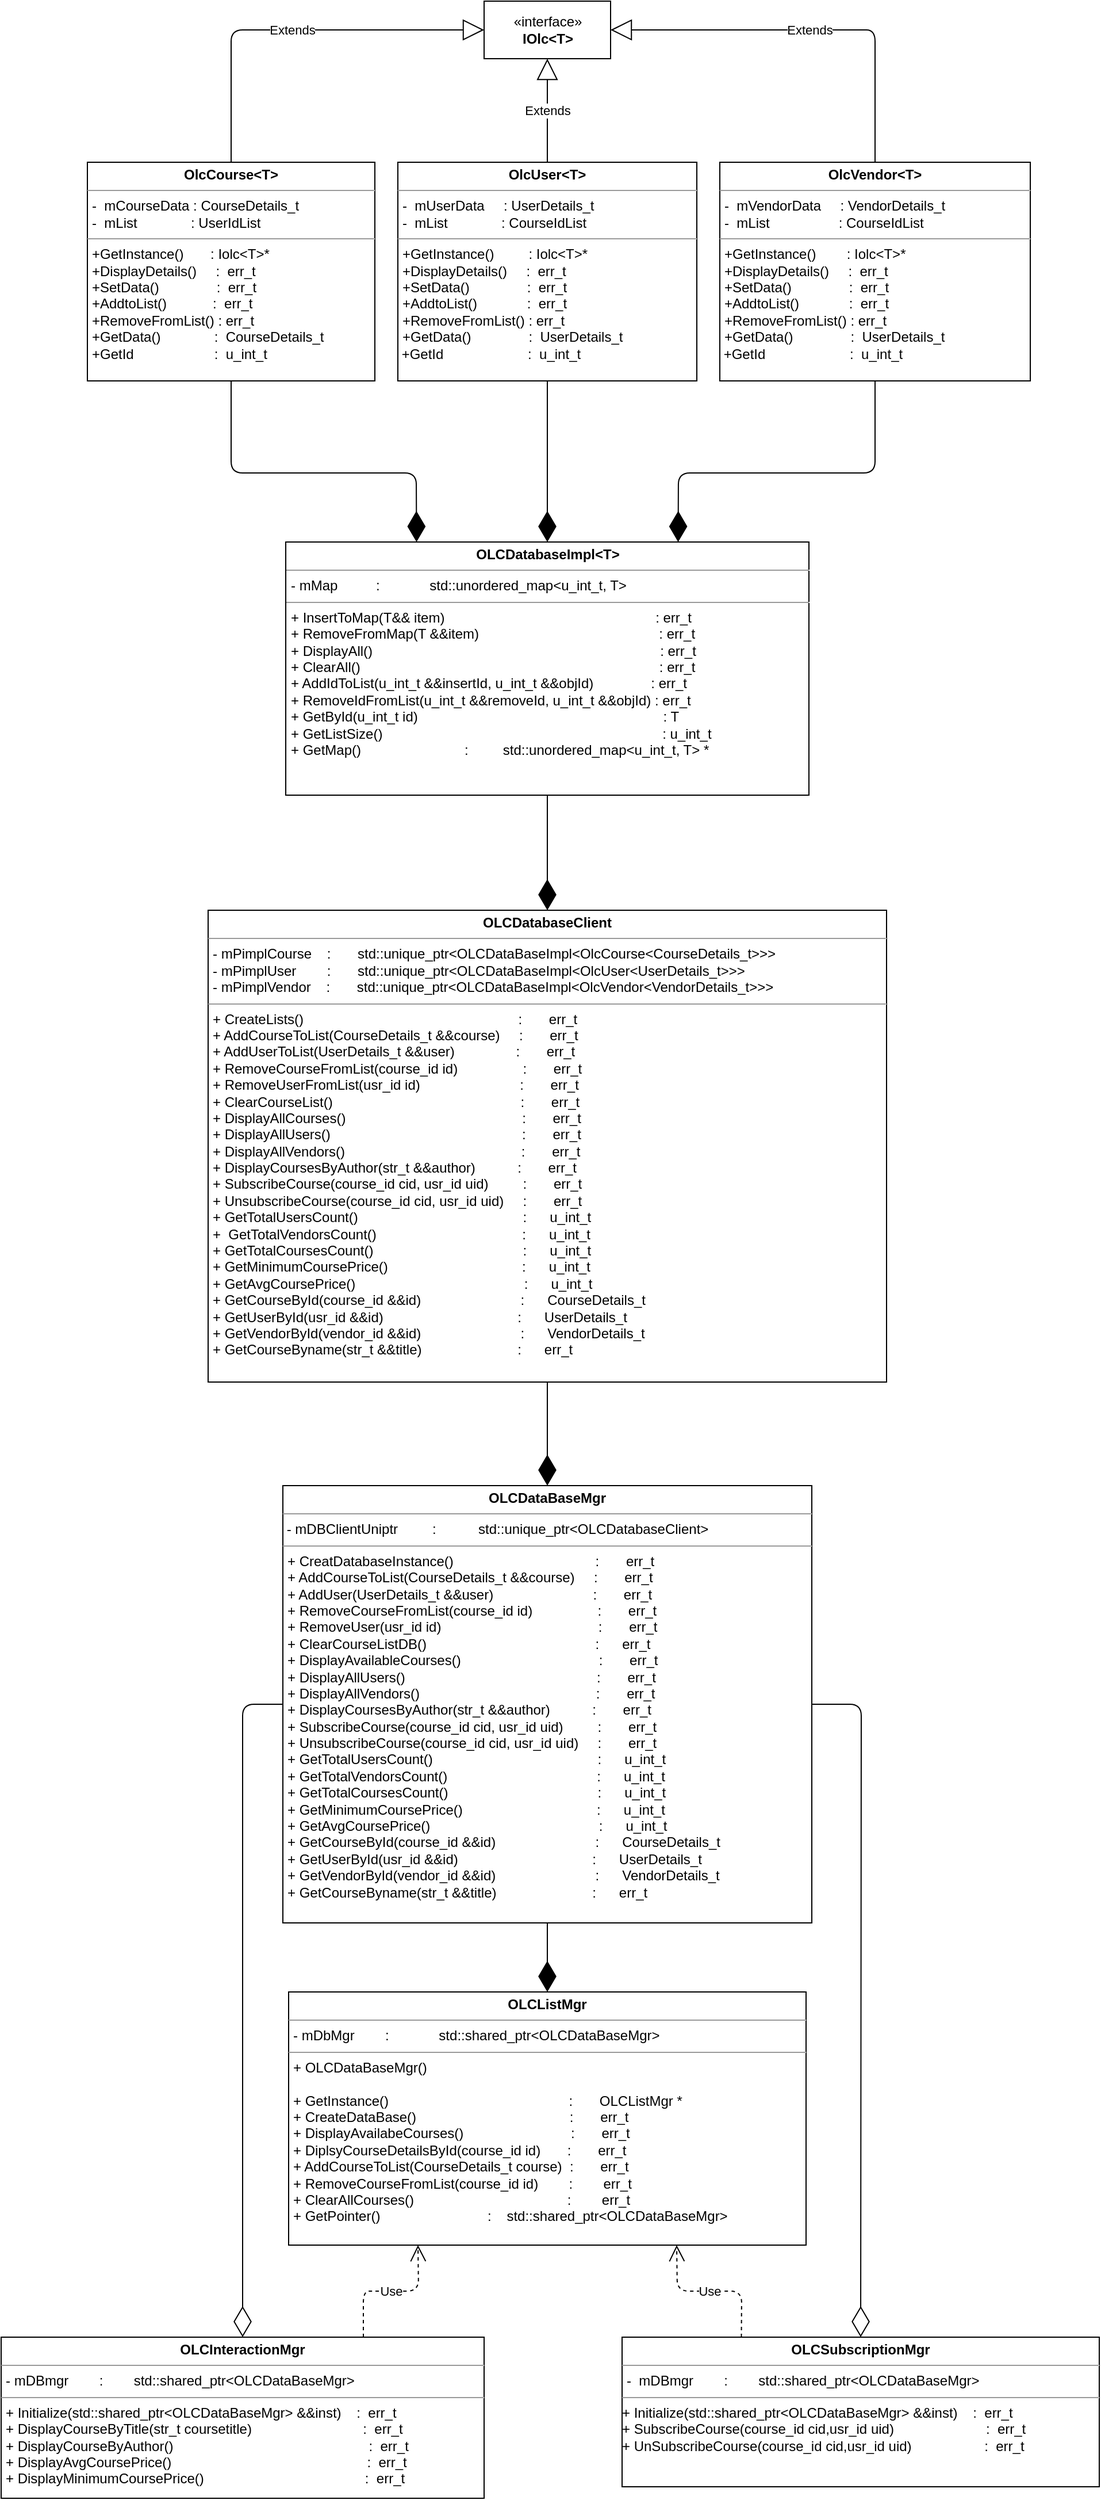 <mxfile version="12.6.4" type="device"><diagram id="D_zDGwUGEN94-LV1PGfl" name="Page-1"><mxGraphModel dx="3520" dy="1470" grid="1" gridSize="10" guides="1" tooltips="1" connect="1" arrows="1" fold="1" page="1" pageScale="1" pageWidth="850" pageHeight="1100" math="0" shadow="0"><root><mxCell id="0"/><mxCell id="1" parent="0"/><mxCell id="lGpi-ShFudWowwRNgQtU-3" value="«interface»&lt;br&gt;&lt;b&gt;IOlc&amp;lt;T&amp;gt;&lt;/b&gt;" style="html=1;" parent="1" vertex="1"><mxGeometry x="375" y="10" width="110" height="50" as="geometry"/></mxCell><mxCell id="lGpi-ShFudWowwRNgQtU-4" value="&lt;p style=&quot;margin: 0px ; margin-top: 4px ; text-align: center&quot;&gt;&lt;b&gt;OlcCourse&amp;lt;T&amp;gt;&lt;/b&gt;&lt;/p&gt;&lt;hr size=&quot;1&quot;&gt;&lt;p style=&quot;margin: 0px ; margin-left: 4px&quot;&gt;-&amp;nbsp; mCourseData : CourseDetails_t&lt;br&gt;-&amp;nbsp; mList&amp;nbsp;&amp;nbsp;&amp;nbsp;&amp;nbsp;&amp;nbsp;&amp;nbsp;&amp;nbsp;&amp;nbsp;&amp;nbsp;&amp;nbsp;&amp;nbsp;&amp;nbsp;&amp;nbsp; : UserIdList&lt;/p&gt;&lt;hr size=&quot;1&quot;&gt;&lt;p style=&quot;margin: 0px ; margin-left: 4px&quot;&gt;+GetInstance()&amp;nbsp;&amp;nbsp;&amp;nbsp;&amp;nbsp;&amp;nbsp;&amp;nbsp; : Iolc&amp;lt;T&amp;gt;*&lt;/p&gt;&lt;p style=&quot;margin: 0px ; margin-left: 4px&quot;&gt;+DisplayDetails() &amp;nbsp; &amp;nbsp; :&amp;nbsp; err_t&lt;/p&gt;&lt;p style=&quot;margin: 0px ; margin-left: 4px&quot;&gt;+SetData()&amp;nbsp;&amp;nbsp;&amp;nbsp;&amp;nbsp;&amp;nbsp;&amp;nbsp;&amp;nbsp;&amp;nbsp;&amp;nbsp; &amp;nbsp; &amp;nbsp;&amp;nbsp; :&amp;nbsp; err_t&lt;/p&gt;&lt;p style=&quot;margin: 0px ; margin-left: 4px&quot;&gt;+AddtoList()&amp;nbsp;&amp;nbsp;&amp;nbsp;&amp;nbsp;&amp;nbsp;&amp;nbsp;&amp;nbsp;&amp;nbsp;&amp;nbsp;&amp;nbsp;&amp;nbsp; :&amp;nbsp; err_t&lt;/p&gt;&lt;p style=&quot;margin: 0px ; margin-left: 4px&quot;&gt;+RemoveFromList() : err_t&lt;/p&gt;&lt;p style=&quot;margin: 0px ; margin-left: 4px&quot;&gt;+GetData()&amp;nbsp;&amp;nbsp;&amp;nbsp;&amp;nbsp;&amp;nbsp;&amp;nbsp;&amp;nbsp;&amp;nbsp;&amp;nbsp;&amp;nbsp;&amp;nbsp;&amp;nbsp;&amp;nbsp; :&amp;nbsp; CourseDetails_t&lt;/p&gt;&lt;p style=&quot;margin: 0px ; margin-left: 4px&quot;&gt;+GetId&amp;nbsp;&amp;nbsp;&amp;nbsp;&amp;nbsp;&amp;nbsp;&amp;nbsp;&amp;nbsp;&amp;nbsp;&amp;nbsp;&amp;nbsp;&amp;nbsp;&amp;nbsp;&amp;nbsp;&amp;nbsp;&amp;nbsp;&amp;nbsp;&amp;nbsp;&amp;nbsp;&amp;nbsp;&amp;nbsp; :&amp;nbsp; u_int_t&lt;br&gt;&lt;/p&gt;" style="verticalAlign=top;align=left;overflow=fill;fontSize=12;fontFamily=Helvetica;html=1;" parent="1" vertex="1"><mxGeometry x="30" y="150" width="250" height="190" as="geometry"/></mxCell><mxCell id="lGpi-ShFudWowwRNgQtU-5" value="&lt;p style=&quot;margin: 0px ; margin-top: 4px ; text-align: center&quot;&gt;&lt;b&gt;OlcUser&amp;lt;T&amp;gt;&lt;/b&gt;&lt;/p&gt;&lt;hr size=&quot;1&quot;&gt;&lt;p style=&quot;margin: 0px ; margin-left: 4px&quot;&gt;-&amp;nbsp; mUserData&amp;nbsp;&amp;nbsp;&amp;nbsp;&amp;nbsp; : UserDetails_t&lt;br&gt;-&amp;nbsp; mList&amp;nbsp;&amp;nbsp;&amp;nbsp;&amp;nbsp;&amp;nbsp;&amp;nbsp;&amp;nbsp;&amp;nbsp;&amp;nbsp;&amp;nbsp;&amp;nbsp;&amp;nbsp;&amp;nbsp; : CourseIdList&lt;/p&gt;&lt;hr size=&quot;1&quot;&gt;&lt;p style=&quot;margin: 0px ; margin-left: 4px&quot;&gt;+GetInstance()&amp;nbsp;&amp;nbsp;&amp;nbsp;&amp;nbsp;&amp;nbsp;&amp;nbsp;&amp;nbsp;&amp;nbsp; : Iolc&amp;lt;T&amp;gt;*&lt;/p&gt;&lt;p style=&quot;margin: 0px ; margin-left: 4px&quot;&gt;+DisplayDetails() &amp;nbsp; &amp;nbsp; :&amp;nbsp; err_t&lt;/p&gt;&lt;p style=&quot;margin: 0px ; margin-left: 4px&quot;&gt;+SetData()&amp;nbsp;&amp;nbsp;&amp;nbsp;&amp;nbsp;&amp;nbsp;&amp;nbsp;&amp;nbsp;&amp;nbsp;&amp;nbsp; &amp;nbsp; &amp;nbsp;&amp;nbsp; :&amp;nbsp; err_t&lt;/p&gt;&lt;p style=&quot;margin: 0px ; margin-left: 4px&quot;&gt;+AddtoList()&amp;nbsp;&amp;nbsp;&amp;nbsp;&amp;nbsp;&amp;nbsp;&amp;nbsp;&amp;nbsp;&amp;nbsp;&amp;nbsp;&amp;nbsp;&amp;nbsp;&amp;nbsp; :&amp;nbsp; err_t&lt;/p&gt;&lt;p style=&quot;margin: 0px ; margin-left: 4px&quot;&gt;+RemoveFromList() : err_t&lt;/p&gt;&lt;p style=&quot;margin: 0px ; margin-left: 4px&quot;&gt;+GetData()&amp;nbsp;&amp;nbsp;&amp;nbsp;&amp;nbsp;&amp;nbsp;&amp;nbsp;&amp;nbsp;&amp;nbsp;&amp;nbsp;&amp;nbsp;&amp;nbsp;&amp;nbsp;&amp;nbsp;&amp;nbsp; :&amp;nbsp; UserDetails_t&lt;/p&gt;&amp;nbsp;+GetId&amp;nbsp;&amp;nbsp;&amp;nbsp;&amp;nbsp;&amp;nbsp;&amp;nbsp;&amp;nbsp;&amp;nbsp;&amp;nbsp;&amp;nbsp;&amp;nbsp;&amp;nbsp;&amp;nbsp;&amp;nbsp;&amp;nbsp;&amp;nbsp;&amp;nbsp;&amp;nbsp; &amp;nbsp;&amp;nbsp; :&amp;nbsp; u_int_t" style="verticalAlign=top;align=left;overflow=fill;fontSize=12;fontFamily=Helvetica;html=1;" parent="1" vertex="1"><mxGeometry x="300" y="150" width="260" height="190" as="geometry"/></mxCell><mxCell id="lGpi-ShFudWowwRNgQtU-6" value="&lt;p style=&quot;margin: 0px ; margin-top: 4px ; text-align: center&quot;&gt;&lt;b&gt;OlcVendor&amp;lt;T&amp;gt;&lt;/b&gt;&lt;/p&gt;&lt;hr size=&quot;1&quot;&gt;&lt;p style=&quot;margin: 0px ; margin-left: 4px&quot;&gt;-&amp;nbsp; mVendorData&amp;nbsp;&amp;nbsp;&amp;nbsp;&amp;nbsp; : VendorDetails_t&lt;br&gt;-&amp;nbsp; mList&amp;nbsp;&amp;nbsp;&amp;nbsp;&amp;nbsp;&amp;nbsp;&amp;nbsp;&amp;nbsp;&amp;nbsp;&amp;nbsp;&amp;nbsp;&amp;nbsp;&amp;nbsp;&amp;nbsp;&amp;nbsp;&amp;nbsp;&amp;nbsp;&amp;nbsp; : CourseIdList&lt;/p&gt;&lt;hr size=&quot;1&quot;&gt;&lt;p style=&quot;margin: 0px ; margin-left: 4px&quot;&gt;+GetInstance()&amp;nbsp;&amp;nbsp;&amp;nbsp;&amp;nbsp;&amp;nbsp;&amp;nbsp;&amp;nbsp; : Iolc&amp;lt;T&amp;gt;*&lt;/p&gt;&lt;p style=&quot;margin: 0px ; margin-left: 4px&quot;&gt;+DisplayDetails() &amp;nbsp; &amp;nbsp; :&amp;nbsp; err_t&lt;/p&gt;&lt;p style=&quot;margin: 0px ; margin-left: 4px&quot;&gt;+SetData()&amp;nbsp;&amp;nbsp;&amp;nbsp;&amp;nbsp;&amp;nbsp;&amp;nbsp;&amp;nbsp;&amp;nbsp;&amp;nbsp; &amp;nbsp; &amp;nbsp;&amp;nbsp; :&amp;nbsp; err_t&lt;/p&gt;&lt;p style=&quot;margin: 0px ; margin-left: 4px&quot;&gt;+AddtoList()&amp;nbsp;&amp;nbsp;&amp;nbsp;&amp;nbsp;&amp;nbsp;&amp;nbsp;&amp;nbsp;&amp;nbsp;&amp;nbsp;&amp;nbsp;&amp;nbsp;&amp;nbsp; :&amp;nbsp; err_t&lt;/p&gt;&lt;p style=&quot;margin: 0px ; margin-left: 4px&quot;&gt;+RemoveFromList() : err_t&lt;/p&gt;&lt;p style=&quot;margin: 0px ; margin-left: 4px&quot;&gt;+GetData()&amp;nbsp;&amp;nbsp;&amp;nbsp;&amp;nbsp;&amp;nbsp;&amp;nbsp;&amp;nbsp;&amp;nbsp;&amp;nbsp;&amp;nbsp;&amp;nbsp;&amp;nbsp;&amp;nbsp;&amp;nbsp; :&amp;nbsp; UserDetails_t&lt;/p&gt;&amp;nbsp;+GetId&amp;nbsp;&amp;nbsp;&amp;nbsp;&amp;nbsp;&amp;nbsp;&amp;nbsp;&amp;nbsp;&amp;nbsp;&amp;nbsp;&amp;nbsp;&amp;nbsp;&amp;nbsp;&amp;nbsp;&amp;nbsp;&amp;nbsp;&amp;nbsp;&amp;nbsp;&amp;nbsp; &amp;nbsp;&amp;nbsp; :&amp;nbsp; u_int_t" style="verticalAlign=top;align=left;overflow=fill;fontSize=12;fontFamily=Helvetica;html=1;" parent="1" vertex="1"><mxGeometry x="580" y="150" width="270" height="190" as="geometry"/></mxCell><mxCell id="lGpi-ShFudWowwRNgQtU-8" value="Extends" style="endArrow=block;endSize=16;endFill=0;html=1;exitX=0.5;exitY=0;exitDx=0;exitDy=0;entryX=0.5;entryY=1;entryDx=0;entryDy=0;" parent="1" source="lGpi-ShFudWowwRNgQtU-5" target="lGpi-ShFudWowwRNgQtU-3" edge="1"><mxGeometry width="160" relative="1" as="geometry"><mxPoint x="444" y="110" as="sourcePoint"/><mxPoint x="444.41" y="60" as="targetPoint"/><Array as="points"/></mxGeometry></mxCell><mxCell id="lGpi-ShFudWowwRNgQtU-9" value="Extends" style="endArrow=block;endSize=16;endFill=0;html=1;exitX=0.5;exitY=0;exitDx=0;exitDy=0;entryX=0;entryY=0.5;entryDx=0;entryDy=0;" parent="1" source="lGpi-ShFudWowwRNgQtU-4" target="lGpi-ShFudWowwRNgQtU-3" edge="1"><mxGeometry width="160" relative="1" as="geometry"><mxPoint x="240.59" y="130" as="sourcePoint"/><mxPoint x="240.0" y="40" as="targetPoint"/><Array as="points"><mxPoint x="155" y="35"/><mxPoint x="190" y="35"/></Array></mxGeometry></mxCell><mxCell id="lGpi-ShFudWowwRNgQtU-10" value="Extends" style="endArrow=block;endSize=16;endFill=0;html=1;exitX=0.5;exitY=0;exitDx=0;exitDy=0;entryX=1;entryY=0.5;entryDx=0;entryDy=0;" parent="1" source="lGpi-ShFudWowwRNgQtU-6" target="lGpi-ShFudWowwRNgQtU-3" edge="1"><mxGeometry width="160" relative="1" as="geometry"><mxPoint x="700" y="130" as="sourcePoint"/><mxPoint x="699.41" y="40" as="targetPoint"/><Array as="points"><mxPoint x="715" y="35"/><mxPoint x="700" y="35"/></Array></mxGeometry></mxCell><mxCell id="lGpi-ShFudWowwRNgQtU-11" value="&lt;p style=&quot;margin: 0px ; margin-top: 4px ; text-align: center&quot;&gt;&lt;b&gt;OLCDatabaseClient&lt;/b&gt;&lt;/p&gt;&lt;hr size=&quot;1&quot;&gt;&lt;p style=&quot;margin: 0px ; margin-left: 4px&quot;&gt;- mPimplCourse&amp;nbsp;&amp;nbsp;&amp;nbsp; :&amp;nbsp;&amp;nbsp;&amp;nbsp;&amp;nbsp;&amp;nbsp;&amp;nbsp; std::unique_ptr&amp;lt;OLCDataBaseImpl&amp;lt;OlcCourse&amp;lt;CourseDetails_t&amp;gt;&amp;gt;&amp;gt; &lt;br&gt;&lt;/p&gt;&lt;p style=&quot;margin: 0px ; margin-left: 4px&quot;&gt;- mPimplUser&amp;nbsp;&amp;nbsp;&amp;nbsp;&amp;nbsp;&amp;nbsp;&amp;nbsp;&amp;nbsp; :&amp;nbsp;&amp;nbsp;&amp;nbsp;&amp;nbsp;&amp;nbsp;&amp;nbsp; std::unique_ptr&amp;lt;OLCDataBaseImpl&amp;lt;OlcUser&amp;lt;UserDetails_t&amp;gt;&amp;gt;&amp;gt;&lt;br&gt;&lt;/p&gt;&lt;p style=&quot;margin: 0px ; margin-left: 4px&quot;&gt;- mPimplVendor&amp;nbsp;&amp;nbsp;&amp;nbsp; :&amp;nbsp;&amp;nbsp;&amp;nbsp;&amp;nbsp;&amp;nbsp;&amp;nbsp; std::unique_ptr&amp;lt;OLCDataBaseImpl&amp;lt;OlcVendor&amp;lt;VendorDetails_t&amp;gt;&amp;gt;&amp;gt; &lt;br&gt;&lt;/p&gt;&lt;hr size=&quot;1&quot;&gt;&lt;p style=&quot;margin: 0px ; margin-left: 4px&quot;&gt;+ CreateLists()&amp;nbsp;&amp;nbsp;&amp;nbsp;&amp;nbsp;&amp;nbsp;&amp;nbsp;&amp;nbsp;&amp;nbsp;&amp;nbsp;&amp;nbsp;&amp;nbsp; &amp;nbsp; &amp;nbsp; &amp;nbsp; &amp;nbsp; &amp;nbsp; &amp;nbsp; &amp;nbsp; &amp;nbsp; &amp;nbsp; &amp;nbsp; &amp;nbsp; &amp;nbsp; &amp;nbsp; &amp;nbsp; &amp;nbsp; &amp;nbsp; &amp;nbsp; &amp;nbsp; &amp;nbsp; &amp;nbsp; &amp;nbsp; &amp;nbsp; :&amp;nbsp;&amp;nbsp;&amp;nbsp;&amp;nbsp;&amp;nbsp;&amp;nbsp; err_t&lt;/p&gt;&lt;p style=&quot;margin: 0px ; margin-left: 4px&quot;&gt;+ AddCourseToList(CourseDetails_t &amp;amp;&amp;amp;course)&amp;nbsp;&amp;nbsp;&amp;nbsp;&amp;nbsp; :&amp;nbsp;&amp;nbsp;&amp;nbsp;&amp;nbsp;&amp;nbsp;&amp;nbsp; err_t&lt;/p&gt;&lt;p style=&quot;margin: 0px ; margin-left: 4px&quot;&gt;+ AddUserToList(UserDetails_t &amp;amp;&amp;amp;user)&amp;nbsp;&amp;nbsp;&amp;nbsp;&amp;nbsp;&amp;nbsp;&amp;nbsp;&amp;nbsp;&amp;nbsp;&amp;nbsp;&amp;nbsp;&amp;nbsp;&amp;nbsp;&amp;nbsp;&amp;nbsp;&amp;nbsp; :&amp;nbsp;&amp;nbsp;&amp;nbsp;&amp;nbsp;&amp;nbsp;&amp;nbsp; err_t&lt;/p&gt;&lt;p style=&quot;margin: 0px ; margin-left: 4px&quot;&gt;+ RemoveCourseFromList(course_id id)&amp;nbsp;&amp;nbsp;&amp;nbsp;&amp;nbsp;&amp;nbsp;&amp;nbsp;&amp;nbsp;&amp;nbsp;&amp;nbsp;&amp;nbsp;&amp;nbsp;&amp;nbsp;&amp;nbsp;&amp;nbsp;&amp;nbsp;&amp;nbsp; :&amp;nbsp;&amp;nbsp;&amp;nbsp;&amp;nbsp;&amp;nbsp;&amp;nbsp; err_t&lt;/p&gt;&lt;p style=&quot;margin: 0px ; margin-left: 4px&quot;&gt;+ RemoveUserFromList(usr_id id)&amp;nbsp;&amp;nbsp;&amp;nbsp;&amp;nbsp;&amp;nbsp;&amp;nbsp;&amp;nbsp;&amp;nbsp;&amp;nbsp;&amp;nbsp;&amp;nbsp;&amp;nbsp;&amp;nbsp;&amp;nbsp;&amp;nbsp;&amp;nbsp;&amp;nbsp;&amp;nbsp;&amp;nbsp;&amp;nbsp;&amp;nbsp;&amp;nbsp;&amp;nbsp;&amp;nbsp;&amp;nbsp; :&amp;nbsp;&amp;nbsp;&amp;nbsp;&amp;nbsp;&amp;nbsp;&amp;nbsp; err_t&lt;/p&gt;&lt;p style=&quot;margin: 0px ; margin-left: 4px&quot;&gt;+ ClearCourseList()&amp;nbsp;&amp;nbsp;&amp;nbsp;&amp;nbsp;&amp;nbsp;&amp;nbsp;&amp;nbsp;&amp;nbsp;&amp;nbsp;&amp;nbsp;&amp;nbsp;&amp;nbsp;&amp;nbsp;&amp;nbsp;&amp;nbsp;&amp;nbsp;&amp;nbsp;&amp;nbsp;&amp;nbsp;&amp;nbsp;&amp;nbsp;&amp;nbsp;&amp;nbsp;&amp;nbsp;&amp;nbsp;&amp;nbsp;&amp;nbsp;&amp;nbsp;&amp;nbsp;&amp;nbsp;&amp;nbsp;&amp;nbsp;&amp;nbsp;&amp;nbsp;&amp;nbsp;&amp;nbsp;&amp;nbsp;&amp;nbsp;&amp;nbsp;&amp;nbsp;&amp;nbsp;&amp;nbsp;&amp;nbsp;&amp;nbsp;&amp;nbsp;&amp;nbsp;&amp;nbsp;&amp;nbsp; :&amp;nbsp;&amp;nbsp;&amp;nbsp;&amp;nbsp;&amp;nbsp;&amp;nbsp; err_t&lt;/p&gt;&lt;p style=&quot;margin: 0px ; margin-left: 4px&quot;&gt;+ DisplayAllCourses() &amp;nbsp; &amp;nbsp; &amp;nbsp; &amp;nbsp; &amp;nbsp; &amp;nbsp; &amp;nbsp; &amp;nbsp; &amp;nbsp; &amp;nbsp; &amp;nbsp; &amp;nbsp; &amp;nbsp; &amp;nbsp; &amp;nbsp; &amp;nbsp; &amp;nbsp; &amp;nbsp; &amp;nbsp; &amp;nbsp; &amp;nbsp; &amp;nbsp;&amp;nbsp; :&amp;nbsp;&amp;nbsp;&amp;nbsp;&amp;nbsp;&amp;nbsp;&amp;nbsp; err_t&lt;/p&gt;&lt;p style=&quot;margin: 0px ; margin-left: 4px&quot;&gt;+ DisplayAllUsers()&amp;nbsp;&amp;nbsp;&amp;nbsp;&amp;nbsp;&amp;nbsp;&amp;nbsp;&amp;nbsp;&amp;nbsp;&amp;nbsp;&amp;nbsp;&amp;nbsp;&amp;nbsp;&amp;nbsp;&amp;nbsp;&amp;nbsp;&amp;nbsp;&amp;nbsp;&amp;nbsp;&amp;nbsp;&amp;nbsp;&amp;nbsp;&amp;nbsp;&amp;nbsp;&amp;nbsp;&amp;nbsp;&amp;nbsp;&amp;nbsp;&amp;nbsp;&amp;nbsp;&amp;nbsp;&amp;nbsp;&amp;nbsp;&amp;nbsp;&amp;nbsp;&amp;nbsp;&amp;nbsp;&amp;nbsp;&amp;nbsp;&amp;nbsp;&amp;nbsp;&amp;nbsp;&amp;nbsp;&amp;nbsp;&amp;nbsp;&amp;nbsp;&amp;nbsp;&amp;nbsp;&amp;nbsp;&amp;nbsp; :&amp;nbsp;&amp;nbsp;&amp;nbsp;&amp;nbsp;&amp;nbsp;&amp;nbsp; err_t&lt;/p&gt;&lt;p style=&quot;margin: 0px ; margin-left: 4px&quot;&gt;+ DisplayAllVendors() &amp;nbsp; &amp;nbsp; &amp;nbsp; &amp;nbsp; &amp;nbsp; &amp;nbsp; &amp;nbsp; &amp;nbsp; &amp;nbsp; &amp;nbsp; &amp;nbsp; &amp;nbsp; &amp;nbsp; &amp;nbsp; &amp;nbsp; &amp;nbsp; &amp;nbsp; &amp;nbsp; &amp;nbsp; &amp;nbsp; &amp;nbsp; &amp;nbsp;&amp;nbsp; :&amp;nbsp;&amp;nbsp;&amp;nbsp;&amp;nbsp;&amp;nbsp;&amp;nbsp; err_t&lt;/p&gt;&lt;p style=&quot;margin: 0px ; margin-left: 4px&quot;&gt;+ DisplayCoursesByAuthor(str_t &amp;amp;&amp;amp;author) &amp;nbsp; &amp;nbsp; &amp;nbsp; &amp;nbsp; &amp;nbsp; :&amp;nbsp;&amp;nbsp;&amp;nbsp;&amp;nbsp;&amp;nbsp;&amp;nbsp; err_t&lt;/p&gt;&lt;p style=&quot;margin: 0px ; margin-left: 4px&quot;&gt;+ SubscribeCourse(course_id cid, usr_id uid)&amp;nbsp;&amp;nbsp;&amp;nbsp;&amp;nbsp;&amp;nbsp;&amp;nbsp;&amp;nbsp;&amp;nbsp; :&amp;nbsp;&amp;nbsp;&amp;nbsp;&amp;nbsp;&amp;nbsp;&amp;nbsp; err_t&lt;/p&gt;&lt;p style=&quot;margin: 0px ; margin-left: 4px&quot;&gt;+ UnsubscribeCourse(course_id cid, usr_id uid) &amp;nbsp; &amp;nbsp; :&amp;nbsp;&amp;nbsp;&amp;nbsp;&amp;nbsp; &amp;nbsp; err_t&lt;/p&gt;&lt;p style=&quot;margin: 0px ; margin-left: 4px&quot;&gt;+ GetTotalUsersCount() &amp;nbsp; &amp;nbsp; &amp;nbsp; &amp;nbsp; &amp;nbsp; &amp;nbsp; &amp;nbsp; &amp;nbsp; &amp;nbsp; &amp;nbsp; &amp;nbsp; &amp;nbsp; &amp;nbsp; &amp;nbsp; &amp;nbsp; &amp;nbsp; &amp;nbsp; &amp;nbsp; &amp;nbsp; &amp;nbsp; &amp;nbsp; :&amp;nbsp;&amp;nbsp;&amp;nbsp;&amp;nbsp;&amp;nbsp; u_int_t&lt;/p&gt;&lt;p style=&quot;margin: 0px ; margin-left: 4px&quot;&gt;+&amp;nbsp; GetTotalVendorsCount() &amp;nbsp; &amp;nbsp; &amp;nbsp; &amp;nbsp; &amp;nbsp; &amp;nbsp; &amp;nbsp; &amp;nbsp; &amp;nbsp; &amp;nbsp; &amp;nbsp; &amp;nbsp; &amp;nbsp; &amp;nbsp; &amp;nbsp; &amp;nbsp; &amp;nbsp; &amp;nbsp;&amp;nbsp; :&amp;nbsp;&amp;nbsp;&amp;nbsp;&amp;nbsp;&amp;nbsp; u_int_t&lt;/p&gt;&lt;p style=&quot;margin: 0px ; margin-left: 4px&quot;&gt;+ GetTotalCoursesCount()&amp;nbsp;&amp;nbsp;&amp;nbsp;&amp;nbsp;&amp;nbsp;&amp;nbsp;&amp;nbsp;&amp;nbsp;&amp;nbsp;&amp;nbsp;&amp;nbsp;&amp;nbsp;&amp;nbsp;&amp;nbsp;&amp;nbsp;&amp;nbsp;&amp;nbsp;&amp;nbsp;&amp;nbsp;&amp;nbsp;&amp;nbsp;&amp;nbsp;&amp;nbsp;&amp;nbsp;&amp;nbsp;&amp;nbsp;&amp;nbsp;&amp;nbsp;&amp;nbsp;&amp;nbsp;&amp;nbsp;&amp;nbsp;&amp;nbsp;&amp;nbsp;&amp;nbsp;&amp;nbsp;&amp;nbsp;&amp;nbsp; :&amp;nbsp;&amp;nbsp;&amp;nbsp;&amp;nbsp;&amp;nbsp; u_int_t&lt;/p&gt;&lt;p style=&quot;margin: 0px ; margin-left: 4px&quot;&gt;+ GetMinimumCoursePrice()&amp;nbsp;&amp;nbsp;&amp;nbsp;&amp;nbsp;&amp;nbsp;&amp;nbsp;&amp;nbsp;&amp;nbsp;&amp;nbsp;&amp;nbsp;&amp;nbsp;&amp;nbsp;&amp;nbsp;&amp;nbsp;&amp;nbsp;&amp;nbsp;&amp;nbsp;&amp;nbsp;&amp;nbsp;&amp;nbsp;&amp;nbsp;&amp;nbsp;&amp;nbsp;&amp;nbsp;&amp;nbsp;&amp;nbsp;&amp;nbsp;&amp;nbsp;&amp;nbsp;&amp;nbsp;&amp;nbsp;&amp;nbsp;&amp;nbsp;&amp;nbsp; :&amp;nbsp;&amp;nbsp;&amp;nbsp;&amp;nbsp;&amp;nbsp; u_int_t&lt;/p&gt;&lt;p style=&quot;margin: 0px ; margin-left: 4px&quot;&gt;+ GetAvgCoursePrice()&amp;nbsp;&amp;nbsp;&amp;nbsp;&amp;nbsp;&amp;nbsp;&amp;nbsp;&amp;nbsp;&amp;nbsp;&amp;nbsp;&amp;nbsp;&amp;nbsp;&amp;nbsp;&amp;nbsp;&amp;nbsp;&amp;nbsp;&amp;nbsp;&amp;nbsp;&amp;nbsp;&amp;nbsp;&amp;nbsp;&amp;nbsp;&amp;nbsp;&amp;nbsp;&amp;nbsp;&amp;nbsp;&amp;nbsp;&amp;nbsp;&amp;nbsp;&amp;nbsp;&amp;nbsp;&amp;nbsp;&amp;nbsp;&amp;nbsp;&amp;nbsp;&amp;nbsp;&amp;nbsp;&amp;nbsp;&amp;nbsp;&amp;nbsp;&amp;nbsp;&amp;nbsp;&amp;nbsp;&amp;nbsp; :&amp;nbsp;&amp;nbsp;&amp;nbsp;&amp;nbsp;&amp;nbsp; u_int_t&lt;/p&gt;&lt;p style=&quot;margin: 0px ; margin-left: 4px&quot;&gt;+ GetCourseById(course_id &amp;amp;&amp;amp;id)&amp;nbsp;&amp;nbsp;&amp;nbsp;&amp;nbsp;&amp;nbsp;&amp;nbsp;&amp;nbsp;&amp;nbsp;&amp;nbsp;&amp;nbsp;&amp;nbsp;&amp;nbsp;&amp;nbsp;&amp;nbsp;&amp;nbsp;&amp;nbsp;&amp;nbsp;&amp;nbsp;&amp;nbsp;&amp;nbsp;&amp;nbsp;&amp;nbsp;&amp;nbsp;&amp;nbsp;&amp;nbsp; :&amp;nbsp;&amp;nbsp;&amp;nbsp;&amp;nbsp;&amp;nbsp; CourseDetails_t&lt;/p&gt;&lt;p style=&quot;margin: 0px ; margin-left: 4px&quot;&gt;+ GetUserById(usr_id &amp;amp;&amp;amp;id)&amp;nbsp;&amp;nbsp;&amp;nbsp;&amp;nbsp;&amp;nbsp;&amp;nbsp;&amp;nbsp;&amp;nbsp;&amp;nbsp;&amp;nbsp;&amp;nbsp;&amp;nbsp;&amp;nbsp;&amp;nbsp;&amp;nbsp;&amp;nbsp;&amp;nbsp;&amp;nbsp;&amp;nbsp;&amp;nbsp;&amp;nbsp;&amp;nbsp;&amp;nbsp;&amp;nbsp;&amp;nbsp;&amp;nbsp;&amp;nbsp;&amp;nbsp;&amp;nbsp;&amp;nbsp;&amp;nbsp;&amp;nbsp;&amp;nbsp;&amp;nbsp; :&amp;nbsp;&amp;nbsp;&amp;nbsp;&amp;nbsp;&amp;nbsp; UserDetails_t&lt;/p&gt;&lt;p style=&quot;margin: 0px ; margin-left: 4px&quot;&gt;+ GetVendorById(vendor_id &amp;amp;&amp;amp;id)&amp;nbsp;&amp;nbsp; &amp;nbsp; &amp;nbsp; &amp;nbsp; &amp;nbsp; &amp;nbsp; &amp;nbsp; &amp;nbsp; &amp;nbsp; &amp;nbsp; &amp;nbsp; &amp;nbsp;&amp;nbsp; :&amp;nbsp;&amp;nbsp;&amp;nbsp;&amp;nbsp;&amp;nbsp; VendorDetails_t&lt;/p&gt;&lt;p style=&quot;margin: 0px ; margin-left: 4px&quot;&gt;+ GetCourseByname(str_t &amp;amp;&amp;amp;title)&amp;nbsp;&amp;nbsp;&amp;nbsp;&amp;nbsp;&amp;nbsp;&amp;nbsp;&amp;nbsp;&amp;nbsp;&amp;nbsp;&amp;nbsp;&amp;nbsp;&amp;nbsp;&amp;nbsp;&amp;nbsp;&amp;nbsp;&amp;nbsp;&amp;nbsp;&amp;nbsp;&amp;nbsp;&amp;nbsp;&amp;nbsp;&amp;nbsp;&amp;nbsp;&amp;nbsp; :&amp;nbsp;&amp;nbsp;&amp;nbsp; &amp;nbsp; err_t&lt;/p&gt;" style="verticalAlign=top;align=left;overflow=fill;fontSize=12;fontFamily=Helvetica;html=1;" parent="1" vertex="1"><mxGeometry x="135" y="800" width="590" height="410" as="geometry"/></mxCell><mxCell id="lGpi-ShFudWowwRNgQtU-14" value="" style="endArrow=diamondThin;endFill=1;endSize=24;html=1;exitX=0.5;exitY=1;exitDx=0;exitDy=0;entryX=0.25;entryY=0;entryDx=0;entryDy=0;" parent="1" source="lGpi-ShFudWowwRNgQtU-4" edge="1" target="lGpi-ShFudWowwRNgQtU-17"><mxGeometry width="160" relative="1" as="geometry"><mxPoint x="90" y="420" as="sourcePoint"/><mxPoint x="283" y="470" as="targetPoint"/><Array as="points"><mxPoint x="155" y="420"/><mxPoint x="316" y="420"/></Array></mxGeometry></mxCell><mxCell id="lGpi-ShFudWowwRNgQtU-15" value="" style="endArrow=diamondThin;endFill=1;endSize=24;html=1;exitX=0.5;exitY=1;exitDx=0;exitDy=0;entryX=0.75;entryY=0;entryDx=0;entryDy=0;" parent="1" source="lGpi-ShFudWowwRNgQtU-6" edge="1" target="lGpi-ShFudWowwRNgQtU-17"><mxGeometry width="160" relative="1" as="geometry"><mxPoint x="720" y="440" as="sourcePoint"/><mxPoint x="578" y="460" as="targetPoint"/><Array as="points"><mxPoint x="715" y="420"/><mxPoint x="544" y="420"/></Array></mxGeometry></mxCell><mxCell id="lGpi-ShFudWowwRNgQtU-16" value="" style="endArrow=diamondThin;endFill=1;endSize=24;html=1;exitX=0.5;exitY=1;exitDx=0;exitDy=0;entryX=0.5;entryY=0;entryDx=0;entryDy=0;" parent="1" source="lGpi-ShFudWowwRNgQtU-5" edge="1" target="lGpi-ShFudWowwRNgQtU-17"><mxGeometry width="160" relative="1" as="geometry"><mxPoint x="725" y="350.0" as="sourcePoint"/><mxPoint x="430" y="470" as="targetPoint"/><Array as="points"/></mxGeometry></mxCell><mxCell id="lGpi-ShFudWowwRNgQtU-17" value="&lt;p style=&quot;margin: 0px ; margin-top: 4px ; text-align: center&quot;&gt;&lt;b&gt;OLCDatabaseImpl&amp;lt;T&amp;gt;&lt;/b&gt;&lt;/p&gt;&lt;hr size=&quot;1&quot;&gt;&lt;p style=&quot;margin: 0px ; margin-left: 4px&quot;&gt;- mMap&amp;nbsp;&amp;nbsp;&amp;nbsp;&amp;nbsp;&amp;nbsp;&amp;nbsp;&amp;nbsp;&amp;nbsp;&amp;nbsp; :&amp;nbsp;&amp;nbsp;&amp;nbsp;&amp;nbsp;&amp;nbsp;&amp;nbsp;&amp;nbsp;&amp;nbsp;&amp;nbsp;&amp;nbsp;&amp;nbsp;&amp;nbsp; std::unordered_map&amp;lt;u_int_t, T&amp;gt;&lt;br&gt;&lt;/p&gt;&lt;hr size=&quot;1&quot;&gt;&lt;p style=&quot;margin: 0px ; margin-left: 4px&quot;&gt;+ InsertToMap(T&amp;amp;&amp;amp; item)&amp;nbsp;&amp;nbsp;&amp;nbsp;&amp;nbsp;&amp;nbsp;&amp;nbsp;&amp;nbsp;&amp;nbsp;&amp;nbsp;&amp;nbsp;&amp;nbsp;&amp;nbsp;&amp;nbsp;&amp;nbsp;&amp;nbsp; &amp;nbsp; &amp;nbsp; &amp;nbsp; &amp;nbsp; &amp;nbsp; &amp;nbsp; &amp;nbsp; &amp;nbsp; &amp;nbsp; &amp;nbsp; &amp;nbsp; &amp;nbsp; &amp;nbsp;&amp;nbsp; &amp;nbsp;&amp;nbsp;&amp;nbsp;&amp;nbsp;&amp;nbsp;&amp;nbsp;&amp;nbsp;&amp;nbsp;&amp;nbsp;&amp;nbsp;&amp;nbsp; : err_t&lt;/p&gt;&lt;p style=&quot;margin: 0px ; margin-left: 4px&quot;&gt;+ RemoveFromMap(T &amp;amp;&amp;amp;item)&amp;nbsp;&amp;nbsp;&amp;nbsp;&amp;nbsp;&amp;nbsp;&amp;nbsp;&amp;nbsp; &amp;nbsp; &amp;nbsp; &amp;nbsp; &amp;nbsp; &amp;nbsp; &amp;nbsp; &amp;nbsp; &amp;nbsp; &amp;nbsp; &amp;nbsp; &amp;nbsp; &amp;nbsp; &amp;nbsp; &amp;nbsp; &amp;nbsp; &amp;nbsp; &amp;nbsp; &amp;nbsp; &amp;nbsp;&amp;nbsp; : err_t&lt;/p&gt;&lt;p style=&quot;margin: 0px ; margin-left: 4px&quot;&gt;+ DisplayAll() &amp;nbsp; &amp;nbsp; &amp;nbsp; &amp;nbsp; &amp;nbsp; &amp;nbsp; &amp;nbsp; &amp;nbsp; &amp;nbsp; &amp;nbsp; &amp;nbsp; &amp;nbsp; &amp;nbsp; &amp;nbsp; &amp;nbsp; &amp;nbsp; &amp;nbsp; &amp;nbsp; &amp;nbsp; &amp;nbsp; &amp;nbsp; &amp;nbsp; &amp;nbsp; &amp;nbsp; &amp;nbsp; &amp;nbsp; &amp;nbsp;&amp;nbsp; &amp;nbsp; &amp;nbsp; &amp;nbsp; &amp;nbsp; &amp;nbsp; &amp;nbsp; &amp;nbsp; &amp;nbsp; &amp;nbsp;&amp;nbsp; : err_t&lt;/p&gt;&lt;p style=&quot;margin: 0px ; margin-left: 4px&quot;&gt;+ ClearAll()&amp;nbsp;&amp;nbsp;&amp;nbsp;&amp;nbsp;&amp;nbsp;&amp;nbsp;&amp;nbsp;&amp;nbsp;&amp;nbsp;&amp;nbsp;&amp;nbsp;&amp;nbsp;&amp;nbsp;&amp;nbsp;&amp;nbsp;&amp;nbsp;&amp;nbsp;&amp;nbsp;&amp;nbsp;&amp;nbsp;&amp;nbsp;&amp;nbsp;&amp;nbsp;&amp;nbsp;&amp;nbsp;&amp;nbsp;&amp;nbsp;&amp;nbsp;&amp;nbsp;&amp;nbsp;&amp;nbsp;&amp;nbsp;&amp;nbsp;&amp;nbsp;&amp;nbsp;&amp;nbsp;&amp;nbsp;&amp;nbsp;&amp;nbsp; &amp;nbsp; &amp;nbsp; &amp;nbsp; &amp;nbsp; &amp;nbsp; &amp;nbsp; &amp;nbsp; &amp;nbsp; &amp;nbsp; &amp;nbsp; &amp;nbsp; &amp;nbsp; &amp;nbsp; &amp;nbsp; &amp;nbsp; &amp;nbsp; &amp;nbsp; &amp;nbsp; &amp;nbsp; : err_t&lt;/p&gt;&lt;p style=&quot;margin: 0px ; margin-left: 4px&quot;&gt;+ AddIdToList(u_int_t &amp;amp;&amp;amp;insertId, u_int_t &amp;amp;&amp;amp;objId)&amp;nbsp;&amp;nbsp;&amp;nbsp;&amp;nbsp;&amp;nbsp;&amp;nbsp;&amp;nbsp;&amp;nbsp;&amp;nbsp;&amp;nbsp;&amp;nbsp;&amp;nbsp;&amp;nbsp;&amp;nbsp; : err_t&lt;/p&gt;&lt;p style=&quot;margin: 0px ; margin-left: 4px&quot;&gt;+ RemoveIdFromList(u_int_t &amp;amp;&amp;amp;removeId, u_int_t &amp;amp;&amp;amp;objId) : err_t&lt;/p&gt;&lt;p style=&quot;margin: 0px ; margin-left: 4px&quot;&gt;+ GetById(u_int_t id)&amp;nbsp;&amp;nbsp;&amp;nbsp;&amp;nbsp;&amp;nbsp;&amp;nbsp;&amp;nbsp;&amp;nbsp;&amp;nbsp;&amp;nbsp;&amp;nbsp;&amp;nbsp;&amp;nbsp;&amp;nbsp;&amp;nbsp;&amp;nbsp;&amp;nbsp;&amp;nbsp;&amp;nbsp;&amp;nbsp;&amp;nbsp;&amp;nbsp;&amp;nbsp;&amp;nbsp;&amp;nbsp;&amp;nbsp;&amp;nbsp;&amp;nbsp;&amp;nbsp;&amp;nbsp;&amp;nbsp;&amp;nbsp;&amp;nbsp;&amp;nbsp;&amp;nbsp;&amp;nbsp;&amp;nbsp;&amp;nbsp;&amp;nbsp;&amp;nbsp;&amp;nbsp;&amp;nbsp;&amp;nbsp;&amp;nbsp;&amp;nbsp;&amp;nbsp;&amp;nbsp;&amp;nbsp;&amp;nbsp;&amp;nbsp;&amp;nbsp;&amp;nbsp;&amp;nbsp;&amp;nbsp;&amp;nbsp;&amp;nbsp;&amp;nbsp;&amp;nbsp;&amp;nbsp;&amp;nbsp;&amp;nbsp;&amp;nbsp;&amp;nbsp; : T &lt;br&gt;&lt;/p&gt;&lt;p style=&quot;margin: 0px ; margin-left: 4px&quot;&gt;+ GetListSize()&amp;nbsp;&amp;nbsp;&amp;nbsp;&amp;nbsp;&amp;nbsp;&amp;nbsp;&amp;nbsp;&amp;nbsp;&amp;nbsp;&amp;nbsp;&amp;nbsp;&amp;nbsp;&amp;nbsp;&amp;nbsp;&amp;nbsp;&amp;nbsp;&amp;nbsp;&amp;nbsp;&amp;nbsp;&amp;nbsp;&amp;nbsp;&amp;nbsp;&amp;nbsp;&amp;nbsp;&amp;nbsp;&amp;nbsp;&amp;nbsp;&amp;nbsp;&amp;nbsp;&amp;nbsp;&amp;nbsp;&amp;nbsp;&amp;nbsp;&amp;nbsp;&amp;nbsp;&amp;nbsp;&amp;nbsp;&amp;nbsp;&amp;nbsp;&amp;nbsp;&amp;nbsp;&amp;nbsp;&amp;nbsp;&amp;nbsp;&amp;nbsp;&amp;nbsp;&amp;nbsp;&amp;nbsp;&amp;nbsp;&amp;nbsp;&amp;nbsp;&amp;nbsp;&amp;nbsp;&amp;nbsp;&amp;nbsp;&amp;nbsp;&amp;nbsp;&amp;nbsp;&amp;nbsp;&amp;nbsp;&amp;nbsp;&amp;nbsp;&amp;nbsp;&amp;nbsp;&amp;nbsp;&amp;nbsp;&amp;nbsp;&amp;nbsp;&amp;nbsp;&amp;nbsp;&amp;nbsp;&amp;nbsp; : u_int_t&lt;/p&gt;&lt;p style=&quot;margin: 0px ; margin-left: 4px&quot;&gt;+ GetMap()&amp;nbsp;&amp;nbsp;&amp;nbsp;&amp;nbsp;&amp;nbsp;&amp;nbsp;&amp;nbsp;&amp;nbsp;&amp;nbsp;&amp;nbsp;&amp;nbsp;&amp;nbsp;&amp;nbsp;&amp;nbsp;&amp;nbsp;&amp;nbsp;&amp;nbsp;&amp;nbsp;&amp;nbsp;&amp;nbsp;&amp;nbsp;&amp;nbsp;&amp;nbsp;&amp;nbsp;&amp;nbsp;&amp;nbsp; :&amp;nbsp;&amp;nbsp;&amp;nbsp;&amp;nbsp;&amp;nbsp;&amp;nbsp;&amp;nbsp;&amp;nbsp; std::unordered_map&amp;lt;u_int_t, T&amp;gt; *&lt;/p&gt;" style="verticalAlign=top;align=left;overflow=fill;fontSize=12;fontFamily=Helvetica;html=1;" parent="1" vertex="1"><mxGeometry x="202.5" y="480" width="455" height="220" as="geometry"/></mxCell><mxCell id="pm4h7WQYLI8LN_JYheEL-3" value="" style="endArrow=diamondThin;endFill=1;endSize=24;html=1;exitX=0.5;exitY=1;exitDx=0;exitDy=0;entryX=0.5;entryY=0;entryDx=0;entryDy=0;" edge="1" parent="1" source="lGpi-ShFudWowwRNgQtU-17" target="lGpi-ShFudWowwRNgQtU-11"><mxGeometry width="160" relative="1" as="geometry"><mxPoint x="360" y="760" as="sourcePoint"/><mxPoint x="520" y="760" as="targetPoint"/></mxGeometry></mxCell><mxCell id="pm4h7WQYLI8LN_JYheEL-4" value="&lt;p style=&quot;margin: 0px ; margin-top: 4px ; text-align: center&quot;&gt;&lt;b&gt;OLCDataBaseMgr&lt;/b&gt;&lt;/p&gt;&lt;hr size=&quot;1&quot;&gt;&amp;nbsp;- mDBClientUniptr &amp;nbsp; &amp;nbsp; &amp;nbsp;&amp;nbsp;&amp;nbsp; : &amp;nbsp; &amp;nbsp; &amp;nbsp; &amp;nbsp; &amp;nbsp; std::unique_ptr&amp;lt;OLCDatabaseClient&amp;gt;&lt;br&gt;&lt;hr size=&quot;1&quot;&gt;&lt;p style=&quot;margin: 0px ; margin-left: 4px&quot;&gt;+ CreatDatabaseInstance()&amp;nbsp;&amp;nbsp;&amp;nbsp;&amp;nbsp;&amp;nbsp;&amp;nbsp;&amp;nbsp;&amp;nbsp;&amp;nbsp;&amp;nbsp;&amp;nbsp; &amp;nbsp; &amp;nbsp; &amp;nbsp; &amp;nbsp; &amp;nbsp; &amp;nbsp; &amp;nbsp; &amp;nbsp; &amp;nbsp; &amp;nbsp; &amp;nbsp; &amp;nbsp;&amp;nbsp; :&amp;nbsp;&amp;nbsp;&amp;nbsp;&amp;nbsp;&amp;nbsp;&amp;nbsp; err_t&lt;/p&gt;&lt;p style=&quot;margin: 0px ; margin-left: 4px&quot;&gt;+ AddCourseToList(CourseDetails_t &amp;amp;&amp;amp;course)&amp;nbsp;&amp;nbsp;&amp;nbsp;&amp;nbsp; :&amp;nbsp;&amp;nbsp;&amp;nbsp;&amp;nbsp;&amp;nbsp;&amp;nbsp; err_t&lt;/p&gt;&lt;p style=&quot;margin: 0px ; margin-left: 4px&quot;&gt;+ AddUser(UserDetails_t &amp;amp;&amp;amp;user)&amp;nbsp;&amp;nbsp;&amp;nbsp;&amp;nbsp;&amp;nbsp;&amp;nbsp;&amp;nbsp;&amp;nbsp;&amp;nbsp;&amp;nbsp;&amp;nbsp;&amp;nbsp;&amp;nbsp;&amp;nbsp; &amp;nbsp; &amp;nbsp; &amp;nbsp; &amp;nbsp; &amp;nbsp;&amp;nbsp; :&amp;nbsp;&amp;nbsp;&amp;nbsp;&amp;nbsp;&amp;nbsp;&amp;nbsp; err_t&lt;/p&gt;&lt;p style=&quot;margin: 0px ; margin-left: 4px&quot;&gt;+ RemoveCourseFromList(course_id id)&amp;nbsp;&amp;nbsp;&amp;nbsp;&amp;nbsp;&amp;nbsp;&amp;nbsp;&amp;nbsp;&amp;nbsp;&amp;nbsp;&amp;nbsp;&amp;nbsp;&amp;nbsp;&amp;nbsp;&amp;nbsp;&amp;nbsp;&amp;nbsp; :&amp;nbsp;&amp;nbsp;&amp;nbsp;&amp;nbsp;&amp;nbsp;&amp;nbsp; err_t&lt;/p&gt;&lt;p style=&quot;margin: 0px ; margin-left: 4px&quot;&gt;+ RemoveUser(usr_id id)&amp;nbsp;&amp;nbsp;&amp;nbsp;&amp;nbsp;&amp;nbsp;&amp;nbsp;&amp;nbsp;&amp;nbsp;&amp;nbsp;&amp;nbsp;&amp;nbsp;&amp;nbsp;&amp;nbsp;&amp;nbsp;&amp;nbsp;&amp;nbsp;&amp;nbsp;&amp;nbsp;&amp;nbsp;&amp;nbsp;&amp;nbsp;&amp;nbsp;&amp;nbsp;&amp;nbsp;&amp;nbsp;&amp;nbsp;&amp;nbsp;&amp;nbsp;&amp;nbsp;&amp;nbsp;&amp;nbsp;&amp;nbsp;&amp;nbsp;&amp;nbsp;&amp;nbsp;&amp;nbsp;&amp;nbsp;&amp;nbsp;&amp;nbsp;&amp;nbsp; : &amp;nbsp;&amp;nbsp;&amp;nbsp;&amp;nbsp;&amp;nbsp; err_t&lt;/p&gt;&lt;p style=&quot;margin: 0px ; margin-left: 4px&quot;&gt;+ ClearCourseListDB()&amp;nbsp;&amp;nbsp;&amp;nbsp;&amp;nbsp;&amp;nbsp;&amp;nbsp;&amp;nbsp;&amp;nbsp;&amp;nbsp;&amp;nbsp;&amp;nbsp;&amp;nbsp;&amp;nbsp;&amp;nbsp;&amp;nbsp;&amp;nbsp;&amp;nbsp;&amp;nbsp;&amp;nbsp;&amp;nbsp;&amp;nbsp;&amp;nbsp;&amp;nbsp;&amp;nbsp;&amp;nbsp;&amp;nbsp;&amp;nbsp;&amp;nbsp;&amp;nbsp;&amp;nbsp;&amp;nbsp;&amp;nbsp;&amp;nbsp;&amp;nbsp;&amp;nbsp;&amp;nbsp;&amp;nbsp;&amp;nbsp;&amp;nbsp;&amp;nbsp;&amp;nbsp;&amp;nbsp;&amp;nbsp; : &amp;nbsp;&amp;nbsp;&amp;nbsp;&amp;nbsp; err_t&lt;/p&gt;&lt;p style=&quot;margin: 0px ; margin-left: 4px&quot;&gt;+ DisplayAvailableCourses() &amp;nbsp; &amp;nbsp; &amp;nbsp; &amp;nbsp; &amp;nbsp; &amp;nbsp; &amp;nbsp; &amp;nbsp; &amp;nbsp; &amp;nbsp; &amp;nbsp; &amp;nbsp; &amp;nbsp; &amp;nbsp; &amp;nbsp; &amp;nbsp; &amp;nbsp;&amp;nbsp; :&amp;nbsp;&amp;nbsp;&amp;nbsp;&amp;nbsp;&amp;nbsp;&amp;nbsp; err_t&lt;/p&gt;&lt;p style=&quot;margin: 0px ; margin-left: 4px&quot;&gt;+ DisplayAllUsers()&amp;nbsp;&amp;nbsp;&amp;nbsp;&amp;nbsp;&amp;nbsp;&amp;nbsp;&amp;nbsp;&amp;nbsp;&amp;nbsp;&amp;nbsp;&amp;nbsp;&amp;nbsp;&amp;nbsp;&amp;nbsp;&amp;nbsp;&amp;nbsp;&amp;nbsp;&amp;nbsp;&amp;nbsp;&amp;nbsp;&amp;nbsp;&amp;nbsp;&amp;nbsp;&amp;nbsp;&amp;nbsp;&amp;nbsp;&amp;nbsp;&amp;nbsp;&amp;nbsp;&amp;nbsp;&amp;nbsp;&amp;nbsp;&amp;nbsp;&amp;nbsp;&amp;nbsp;&amp;nbsp;&amp;nbsp;&amp;nbsp;&amp;nbsp;&amp;nbsp;&amp;nbsp;&amp;nbsp;&amp;nbsp;&amp;nbsp;&amp;nbsp;&amp;nbsp;&amp;nbsp;&amp;nbsp;&amp;nbsp; :&amp;nbsp;&amp;nbsp;&amp;nbsp;&amp;nbsp;&amp;nbsp;&amp;nbsp; err_t&lt;/p&gt;&lt;p style=&quot;margin: 0px ; margin-left: 4px&quot;&gt;+ DisplayAllVendors() &amp;nbsp; &amp;nbsp; &amp;nbsp; &amp;nbsp; &amp;nbsp; &amp;nbsp; &amp;nbsp; &amp;nbsp; &amp;nbsp; &amp;nbsp; &amp;nbsp; &amp;nbsp; &amp;nbsp; &amp;nbsp; &amp;nbsp; &amp;nbsp; &amp;nbsp; &amp;nbsp; &amp;nbsp; &amp;nbsp; &amp;nbsp; &amp;nbsp;&amp;nbsp; :&amp;nbsp;&amp;nbsp;&amp;nbsp;&amp;nbsp;&amp;nbsp;&amp;nbsp; err_t&lt;/p&gt;&lt;p style=&quot;margin: 0px ; margin-left: 4px&quot;&gt;+ DisplayCoursesByAuthor(str_t &amp;amp;&amp;amp;author) &amp;nbsp; &amp;nbsp; &amp;nbsp; &amp;nbsp; &amp;nbsp; :&amp;nbsp;&amp;nbsp;&amp;nbsp;&amp;nbsp;&amp;nbsp;&amp;nbsp; err_t&lt;/p&gt;&lt;p style=&quot;margin: 0px ; margin-left: 4px&quot;&gt;+ SubscribeCourse(course_id cid, usr_id uid)&amp;nbsp;&amp;nbsp;&amp;nbsp;&amp;nbsp;&amp;nbsp;&amp;nbsp;&amp;nbsp;&amp;nbsp; :&amp;nbsp;&amp;nbsp;&amp;nbsp;&amp;nbsp;&amp;nbsp;&amp;nbsp; err_t&lt;/p&gt;&lt;p style=&quot;margin: 0px ; margin-left: 4px&quot;&gt;+ UnsubscribeCourse(course_id cid, usr_id uid) &amp;nbsp; &amp;nbsp; :&amp;nbsp;&amp;nbsp;&amp;nbsp;&amp;nbsp; &amp;nbsp; err_t&lt;/p&gt;&lt;p style=&quot;margin: 0px ; margin-left: 4px&quot;&gt;+ GetTotalUsersCount() &amp;nbsp; &amp;nbsp; &amp;nbsp; &amp;nbsp; &amp;nbsp; &amp;nbsp; &amp;nbsp; &amp;nbsp; &amp;nbsp; &amp;nbsp; &amp;nbsp; &amp;nbsp; &amp;nbsp; &amp;nbsp; &amp;nbsp; &amp;nbsp; &amp;nbsp; &amp;nbsp; &amp;nbsp; &amp;nbsp; &amp;nbsp; :&amp;nbsp;&amp;nbsp;&amp;nbsp;&amp;nbsp;&amp;nbsp; u_int_t&lt;/p&gt;&lt;p style=&quot;margin: 0px ; margin-left: 4px&quot;&gt;+ GetTotalVendorsCount() &amp;nbsp; &amp;nbsp; &amp;nbsp; &amp;nbsp; &amp;nbsp; &amp;nbsp; &amp;nbsp; &amp;nbsp; &amp;nbsp; &amp;nbsp; &amp;nbsp; &amp;nbsp; &amp;nbsp; &amp;nbsp; &amp;nbsp; &amp;nbsp; &amp;nbsp; &amp;nbsp; &amp;nbsp; :&amp;nbsp;&amp;nbsp;&amp;nbsp;&amp;nbsp;&amp;nbsp; u_int_t&lt;/p&gt;&lt;p style=&quot;margin: 0px ; margin-left: 4px&quot;&gt;+ GetTotalCoursesCount()&amp;nbsp;&amp;nbsp;&amp;nbsp;&amp;nbsp;&amp;nbsp;&amp;nbsp;&amp;nbsp;&amp;nbsp;&amp;nbsp;&amp;nbsp;&amp;nbsp;&amp;nbsp;&amp;nbsp;&amp;nbsp;&amp;nbsp;&amp;nbsp;&amp;nbsp;&amp;nbsp;&amp;nbsp;&amp;nbsp;&amp;nbsp;&amp;nbsp;&amp;nbsp;&amp;nbsp;&amp;nbsp;&amp;nbsp;&amp;nbsp;&amp;nbsp;&amp;nbsp;&amp;nbsp;&amp;nbsp;&amp;nbsp;&amp;nbsp;&amp;nbsp;&amp;nbsp;&amp;nbsp;&amp;nbsp;&amp;nbsp; :&amp;nbsp;&amp;nbsp;&amp;nbsp;&amp;nbsp;&amp;nbsp; u_int_t&lt;/p&gt;&lt;p style=&quot;margin: 0px ; margin-left: 4px&quot;&gt;+ GetMinimumCoursePrice()&amp;nbsp;&amp;nbsp;&amp;nbsp;&amp;nbsp;&amp;nbsp;&amp;nbsp;&amp;nbsp;&amp;nbsp;&amp;nbsp;&amp;nbsp;&amp;nbsp;&amp;nbsp;&amp;nbsp;&amp;nbsp;&amp;nbsp;&amp;nbsp;&amp;nbsp;&amp;nbsp;&amp;nbsp;&amp;nbsp;&amp;nbsp;&amp;nbsp;&amp;nbsp;&amp;nbsp;&amp;nbsp;&amp;nbsp;&amp;nbsp;&amp;nbsp;&amp;nbsp;&amp;nbsp;&amp;nbsp;&amp;nbsp;&amp;nbsp;&amp;nbsp; :&amp;nbsp;&amp;nbsp;&amp;nbsp;&amp;nbsp;&amp;nbsp; u_int_t&lt;/p&gt;&lt;p style=&quot;margin: 0px ; margin-left: 4px&quot;&gt;+ GetAvgCoursePrice()&amp;nbsp;&amp;nbsp;&amp;nbsp;&amp;nbsp;&amp;nbsp;&amp;nbsp;&amp;nbsp;&amp;nbsp;&amp;nbsp;&amp;nbsp;&amp;nbsp;&amp;nbsp;&amp;nbsp;&amp;nbsp;&amp;nbsp;&amp;nbsp;&amp;nbsp;&amp;nbsp;&amp;nbsp;&amp;nbsp;&amp;nbsp;&amp;nbsp;&amp;nbsp;&amp;nbsp;&amp;nbsp;&amp;nbsp;&amp;nbsp;&amp;nbsp;&amp;nbsp;&amp;nbsp;&amp;nbsp;&amp;nbsp;&amp;nbsp;&amp;nbsp;&amp;nbsp;&amp;nbsp;&amp;nbsp;&amp;nbsp;&amp;nbsp;&amp;nbsp;&amp;nbsp;&amp;nbsp;&amp;nbsp; :&amp;nbsp;&amp;nbsp;&amp;nbsp;&amp;nbsp;&amp;nbsp; u_int_t&lt;/p&gt;&lt;p style=&quot;margin: 0px ; margin-left: 4px&quot;&gt;+ GetCourseById(course_id &amp;amp;&amp;amp;id)&amp;nbsp;&amp;nbsp;&amp;nbsp;&amp;nbsp;&amp;nbsp;&amp;nbsp;&amp;nbsp;&amp;nbsp;&amp;nbsp;&amp;nbsp;&amp;nbsp;&amp;nbsp;&amp;nbsp;&amp;nbsp;&amp;nbsp;&amp;nbsp;&amp;nbsp;&amp;nbsp;&amp;nbsp;&amp;nbsp;&amp;nbsp;&amp;nbsp;&amp;nbsp;&amp;nbsp;&amp;nbsp; :&amp;nbsp;&amp;nbsp;&amp;nbsp;&amp;nbsp;&amp;nbsp; CourseDetails_t&lt;/p&gt;&lt;p style=&quot;margin: 0px ; margin-left: 4px&quot;&gt;+ GetUserById(usr_id &amp;amp;&amp;amp;id)&amp;nbsp;&amp;nbsp;&amp;nbsp;&amp;nbsp;&amp;nbsp;&amp;nbsp;&amp;nbsp;&amp;nbsp;&amp;nbsp;&amp;nbsp;&amp;nbsp;&amp;nbsp;&amp;nbsp;&amp;nbsp;&amp;nbsp;&amp;nbsp;&amp;nbsp;&amp;nbsp;&amp;nbsp;&amp;nbsp;&amp;nbsp;&amp;nbsp;&amp;nbsp;&amp;nbsp;&amp;nbsp;&amp;nbsp;&amp;nbsp;&amp;nbsp;&amp;nbsp;&amp;nbsp;&amp;nbsp;&amp;nbsp;&amp;nbsp;&amp;nbsp; :&amp;nbsp;&amp;nbsp;&amp;nbsp;&amp;nbsp;&amp;nbsp; UserDetails_t&lt;/p&gt;&lt;p style=&quot;margin: 0px ; margin-left: 4px&quot;&gt;+ GetVendorById(vendor_id &amp;amp;&amp;amp;id)&amp;nbsp;&amp;nbsp; &amp;nbsp; &amp;nbsp; &amp;nbsp; &amp;nbsp; &amp;nbsp; &amp;nbsp; &amp;nbsp; &amp;nbsp; &amp;nbsp; &amp;nbsp; &amp;nbsp;&amp;nbsp; :&amp;nbsp;&amp;nbsp;&amp;nbsp;&amp;nbsp;&amp;nbsp; VendorDetails_t&lt;/p&gt;&lt;p style=&quot;margin: 0px ; margin-left: 4px&quot;&gt;+ GetCourseByname(str_t &amp;amp;&amp;amp;title)&amp;nbsp;&amp;nbsp;&amp;nbsp;&amp;nbsp;&amp;nbsp;&amp;nbsp;&amp;nbsp;&amp;nbsp;&amp;nbsp;&amp;nbsp;&amp;nbsp;&amp;nbsp;&amp;nbsp;&amp;nbsp;&amp;nbsp;&amp;nbsp;&amp;nbsp;&amp;nbsp;&amp;nbsp;&amp;nbsp;&amp;nbsp;&amp;nbsp;&amp;nbsp;&amp;nbsp; :&amp;nbsp;&amp;nbsp;&amp;nbsp; &amp;nbsp; err_t&lt;/p&gt;" style="verticalAlign=top;align=left;overflow=fill;fontSize=12;fontFamily=Helvetica;html=1;" vertex="1" parent="1"><mxGeometry x="200.0" y="1300" width="460" height="380" as="geometry"/></mxCell><mxCell id="pm4h7WQYLI8LN_JYheEL-6" value="" style="endArrow=diamondThin;endFill=1;endSize=24;html=1;entryX=0.5;entryY=0;entryDx=0;entryDy=0;exitX=0.5;exitY=1;exitDx=0;exitDy=0;" edge="1" parent="1" source="lGpi-ShFudWowwRNgQtU-11" target="pm4h7WQYLI8LN_JYheEL-4"><mxGeometry width="160" relative="1" as="geometry"><mxPoint x="410" y="1230" as="sourcePoint"/><mxPoint x="520" y="1260" as="targetPoint"/></mxGeometry></mxCell><mxCell id="pm4h7WQYLI8LN_JYheEL-11" value="&lt;p style=&quot;margin: 0px ; margin-top: 4px ; text-align: center&quot;&gt;&lt;b&gt;OLCListMgr&lt;/b&gt;&lt;/p&gt;&lt;hr size=&quot;1&quot;&gt;&lt;p style=&quot;margin: 0px ; margin-left: 4px&quot;&gt;- mDbMgr&amp;nbsp;&amp;nbsp;&amp;nbsp;&amp;nbsp;&amp;nbsp;&amp;nbsp;&amp;nbsp; :&amp;nbsp;&amp;nbsp;&amp;nbsp;&amp;nbsp;&amp;nbsp;&amp;nbsp;&amp;nbsp;&amp;nbsp;&amp;nbsp;&amp;nbsp;&amp;nbsp;&amp;nbsp; std::shared_ptr&amp;lt;OLCDataBaseMgr&amp;gt; &lt;br&gt;&lt;/p&gt;&lt;hr size=&quot;1&quot;&gt;&lt;p style=&quot;margin: 0px ; margin-left: 4px&quot;&gt;+ OLCDataBaseMgr() &lt;br&gt;&lt;/p&gt;&lt;p style=&quot;margin: 0px ; margin-left: 4px&quot;&gt;&lt;br&gt;&lt;/p&gt;&lt;p style=&quot;margin: 0px ; margin-left: 4px&quot;&gt;+ GetInstance()&amp;nbsp;&amp;nbsp;&amp;nbsp;&amp;nbsp;&amp;nbsp; &amp;nbsp; &amp;nbsp; &amp;nbsp; &amp;nbsp; &amp;nbsp; &amp;nbsp; &amp;nbsp; &amp;nbsp; &amp;nbsp; &amp;nbsp; &amp;nbsp; &amp;nbsp; &amp;nbsp; &amp;nbsp; &amp;nbsp; &amp;nbsp; &amp;nbsp; &amp;nbsp; &amp;nbsp; &amp;nbsp;&amp;nbsp; :&amp;nbsp;&amp;nbsp;&amp;nbsp;&amp;nbsp;&amp;nbsp;&amp;nbsp; OLCListMgr *&lt;/p&gt;&lt;p style=&quot;margin: 0px ; margin-left: 4px&quot;&gt;+ CreateDataBase() &amp;nbsp; &amp;nbsp; &amp;nbsp; &amp;nbsp; &amp;nbsp; &amp;nbsp; &amp;nbsp; &amp;nbsp; &amp;nbsp; &amp;nbsp; &amp;nbsp; &amp;nbsp; &amp;nbsp; &amp;nbsp; &amp;nbsp; &amp;nbsp; &amp;nbsp; &amp;nbsp; &amp;nbsp;&amp;nbsp; :&amp;nbsp;&amp;nbsp;&amp;nbsp;&amp;nbsp;&amp;nbsp;&amp;nbsp; err_t&lt;/p&gt;&lt;p style=&quot;margin: 0px ; margin-left: 4px&quot;&gt;+ DisplayAvailabeCourses() &amp;nbsp; &amp;nbsp; &amp;nbsp; &amp;nbsp; &amp;nbsp; &amp;nbsp; &amp;nbsp; &amp;nbsp; &amp;nbsp; &amp;nbsp; &amp;nbsp; &amp;nbsp; &amp;nbsp;&amp;nbsp; :&amp;nbsp;&amp;nbsp;&amp;nbsp;&amp;nbsp;&amp;nbsp;&amp;nbsp; err_t&lt;/p&gt;&lt;p style=&quot;margin: 0px ; margin-left: 4px&quot;&gt;+ DiplsyCourseDetailsById(course_id id)&amp;nbsp; &amp;nbsp; &amp;nbsp;&amp;nbsp; :&amp;nbsp;&amp;nbsp;&amp;nbsp;&amp;nbsp;&amp;nbsp;&amp;nbsp; err_t&lt;/p&gt;&lt;p style=&quot;margin: 0px ; margin-left: 4px&quot;&gt;+ AddCourseToList(CourseDetails_t course)&amp;nbsp; :&amp;nbsp;&amp;nbsp;&amp;nbsp;&amp;nbsp;&amp;nbsp;&amp;nbsp; err_t&lt;br&gt;&lt;/p&gt;&lt;p style=&quot;margin: 0px ; margin-left: 4px&quot;&gt;+ RemoveCourseFromList(course_id id)&amp;nbsp;&amp;nbsp;&amp;nbsp;&amp;nbsp;&amp;nbsp;&amp;nbsp;&amp;nbsp; :&amp;nbsp;&amp;nbsp;&amp;nbsp;&amp;nbsp;&amp;nbsp;&amp;nbsp;&amp;nbsp; err_t&lt;br&gt;&lt;/p&gt;&lt;p style=&quot;margin: 0px ; margin-left: 4px&quot;&gt;+ ClearAllCourses()&amp;nbsp;&amp;nbsp;&amp;nbsp;&amp;nbsp;&amp;nbsp;&amp;nbsp;&amp;nbsp;&amp;nbsp;&amp;nbsp;&amp;nbsp;&amp;nbsp;&amp;nbsp;&amp;nbsp;&amp;nbsp;&amp;nbsp;&amp;nbsp;&amp;nbsp;&amp;nbsp;&amp;nbsp;&amp;nbsp;&amp;nbsp;&amp;nbsp;&amp;nbsp;&amp;nbsp;&amp;nbsp;&amp;nbsp;&amp;nbsp;&amp;nbsp;&amp;nbsp;&amp;nbsp;&amp;nbsp;&amp;nbsp;&amp;nbsp;&amp;nbsp;&amp;nbsp;&amp;nbsp;&amp;nbsp;&amp;nbsp;&amp;nbsp; :&amp;nbsp;&amp;nbsp;&amp;nbsp;&amp;nbsp;&amp;nbsp;&amp;nbsp;&amp;nbsp; err_t&lt;br&gt;&lt;/p&gt;&lt;p style=&quot;margin: 0px ; margin-left: 4px&quot;&gt;+ GetPointer()&amp;nbsp;&amp;nbsp;&amp;nbsp;&amp;nbsp;&amp;nbsp;&amp;nbsp;&amp;nbsp;&amp;nbsp;&amp;nbsp;&amp;nbsp;&amp;nbsp;&amp;nbsp;&amp;nbsp;&amp;nbsp;&amp;nbsp;&amp;nbsp;&amp;nbsp;&amp;nbsp;&amp;nbsp;&amp;nbsp;&amp;nbsp;&amp;nbsp;&amp;nbsp;&amp;nbsp;&amp;nbsp;&amp;nbsp;&amp;nbsp; : &amp;nbsp;&amp;nbsp; std::shared_ptr&amp;lt;OLCDataBaseMgr&amp;gt;&lt;/p&gt;" style="verticalAlign=top;align=left;overflow=fill;fontSize=12;fontFamily=Helvetica;html=1;" vertex="1" parent="1"><mxGeometry x="205" y="1740" width="450" height="220" as="geometry"/></mxCell><mxCell id="pm4h7WQYLI8LN_JYheEL-13" value="" style="endArrow=diamondThin;endFill=1;endSize=24;html=1;exitX=0.5;exitY=1;exitDx=0;exitDy=0;entryX=0.5;entryY=0;entryDx=0;entryDy=0;" edge="1" parent="1" source="pm4h7WQYLI8LN_JYheEL-4" target="pm4h7WQYLI8LN_JYheEL-11"><mxGeometry width="160" relative="1" as="geometry"><mxPoint x="390" y="1710" as="sourcePoint"/><mxPoint x="420" y="1710" as="targetPoint"/></mxGeometry></mxCell><mxCell id="pm4h7WQYLI8LN_JYheEL-14" value="&lt;p style=&quot;margin: 0px ; margin-top: 4px ; text-align: center&quot;&gt;&lt;b&gt;OLCInteractionMgr&lt;/b&gt;&lt;/p&gt;&lt;hr size=&quot;1&quot;&gt;&lt;p style=&quot;margin: 0px ; margin-left: 4px&quot;&gt;- mDBmgr&amp;nbsp;&amp;nbsp;&amp;nbsp;&amp;nbsp;&amp;nbsp;&amp;nbsp;&amp;nbsp; : &amp;nbsp; &amp;nbsp; &amp;nbsp;&amp;nbsp; std::shared_ptr&amp;lt;OLCDataBaseMgr&amp;gt;&lt;br&gt;&lt;/p&gt;&lt;hr size=&quot;1&quot;&gt;&lt;p style=&quot;margin: 0px ; margin-left: 4px&quot;&gt;+ Initialize(std::shared_ptr&amp;lt;OLCDataBaseMgr&amp;gt; &amp;amp;&amp;amp;inst)&amp;nbsp;&amp;nbsp;&amp;nbsp; :&amp;nbsp; err_t&lt;/p&gt;&lt;p style=&quot;margin: 0px ; margin-left: 4px&quot;&gt;+ DisplayCourseByTitle(str_t coursetitle)&amp;nbsp;&amp;nbsp;&amp;nbsp;&amp;nbsp;&amp;nbsp;&amp;nbsp;&amp;nbsp;&amp;nbsp;&amp;nbsp;&amp;nbsp;&amp;nbsp;&amp;nbsp;&amp;nbsp;&amp;nbsp;&amp;nbsp;&amp;nbsp;&amp;nbsp;&amp;nbsp;&amp;nbsp;&amp;nbsp;&amp;nbsp;&amp;nbsp;&amp;nbsp;&amp;nbsp;&amp;nbsp;&amp;nbsp;&amp;nbsp;&amp;nbsp; :&amp;nbsp; err_t&lt;br&gt;&lt;/p&gt;&lt;p style=&quot;margin: 0px ; margin-left: 4px&quot;&gt;+ DisplayCourseByAuthor()&amp;nbsp;&amp;nbsp;&amp;nbsp;&amp;nbsp;&amp;nbsp;&amp;nbsp;&amp;nbsp;&amp;nbsp;&amp;nbsp;&amp;nbsp;&amp;nbsp;&amp;nbsp;&amp;nbsp;&amp;nbsp;&amp;nbsp;&amp;nbsp;&amp;nbsp;&amp;nbsp;&amp;nbsp;&amp;nbsp;&amp;nbsp;&amp;nbsp;&amp;nbsp;&amp;nbsp;&amp;nbsp;&amp;nbsp;&amp;nbsp;&amp;nbsp;&amp;nbsp;&amp;nbsp;&amp;nbsp;&amp;nbsp;&amp;nbsp;&amp;nbsp;&amp;nbsp;&amp;nbsp;&amp;nbsp;&amp;nbsp;&amp;nbsp;&amp;nbsp;&amp;nbsp;&amp;nbsp;&amp;nbsp;&amp;nbsp;&amp;nbsp;&amp;nbsp;&amp;nbsp;&amp;nbsp;&amp;nbsp;&amp;nbsp; :&amp;nbsp; err_t&lt;/p&gt;&lt;p style=&quot;margin: 0px ; margin-left: 4px&quot;&gt;+ DisplayAvgCoursePrice()&amp;nbsp;&amp;nbsp;&amp;nbsp;&amp;nbsp;&amp;nbsp;&amp;nbsp;&amp;nbsp;&amp;nbsp;&amp;nbsp;&amp;nbsp;&amp;nbsp;&amp;nbsp;&amp;nbsp;&amp;nbsp;&amp;nbsp;&amp;nbsp;&amp;nbsp;&amp;nbsp;&amp;nbsp;&amp;nbsp;&amp;nbsp;&amp;nbsp;&amp;nbsp;&amp;nbsp;&amp;nbsp;&amp;nbsp;&amp;nbsp;&amp;nbsp;&amp;nbsp;&amp;nbsp;&amp;nbsp;&amp;nbsp;&amp;nbsp;&amp;nbsp;&amp;nbsp;&amp;nbsp;&amp;nbsp;&amp;nbsp;&amp;nbsp;&amp;nbsp;&amp;nbsp;&amp;nbsp;&amp;nbsp;&amp;nbsp;&amp;nbsp;&amp;nbsp;&amp;nbsp;&amp;nbsp;&amp;nbsp;&amp;nbsp; :&amp;nbsp; err_t&lt;/p&gt;&lt;p style=&quot;margin: 0px ; margin-left: 4px&quot;&gt;+ DisplayMinimumCoursePrice()&amp;nbsp;&amp;nbsp;&amp;nbsp;&amp;nbsp;&amp;nbsp;&amp;nbsp;&amp;nbsp;&amp;nbsp;&amp;nbsp;&amp;nbsp;&amp;nbsp;&amp;nbsp;&amp;nbsp;&amp;nbsp;&amp;nbsp;&amp;nbsp;&amp;nbsp;&amp;nbsp;&amp;nbsp;&amp;nbsp;&amp;nbsp;&amp;nbsp;&amp;nbsp;&amp;nbsp;&amp;nbsp;&amp;nbsp;&amp;nbsp;&amp;nbsp;&amp;nbsp;&amp;nbsp;&amp;nbsp;&amp;nbsp;&amp;nbsp;&amp;nbsp;&amp;nbsp;&amp;nbsp;&amp;nbsp;&amp;nbsp;&amp;nbsp;&amp;nbsp;&amp;nbsp; :&amp;nbsp; err_t&lt;/p&gt;&lt;p style=&quot;margin: 0px ; margin-left: 4px&quot;&gt;&lt;br&gt;&lt;/p&gt;" style="verticalAlign=top;align=left;overflow=fill;fontSize=12;fontFamily=Helvetica;html=1;" vertex="1" parent="1"><mxGeometry x="-45" y="2040" width="420" height="140" as="geometry"/></mxCell><mxCell id="pm4h7WQYLI8LN_JYheEL-15" value="&lt;p style=&quot;margin: 0px ; margin-top: 4px ; text-align: center&quot;&gt;&lt;b&gt;OLCSubscriptionMgr&lt;/b&gt;&lt;/p&gt;&lt;hr size=&quot;1&quot;&gt;&lt;p style=&quot;margin: 0px ; margin-left: 4px&quot;&gt;-&amp;nbsp; mDBmgr&amp;nbsp;&amp;nbsp;&amp;nbsp;&amp;nbsp;&amp;nbsp;&amp;nbsp;&amp;nbsp; : &amp;nbsp; &amp;nbsp; &amp;nbsp;&amp;nbsp; std::shared_ptr&amp;lt;OLCDataBaseMgr&amp;gt;&lt;/p&gt;&lt;hr size=&quot;1&quot;&gt;&lt;div&gt;+ Initialize(std::shared_ptr&amp;lt;OLCDataBaseMgr&amp;gt; &amp;amp;&amp;amp;inst)&amp;nbsp;&amp;nbsp;&amp;nbsp; :&amp;nbsp; err_t&lt;/div&gt;&lt;div&gt;+ SubscribeCourse(course_id cid,usr_id uid)&amp;nbsp;&amp;nbsp;&amp;nbsp;&amp;nbsp;&amp;nbsp;&amp;nbsp;&amp;nbsp;&amp;nbsp;&amp;nbsp;&amp;nbsp;&amp;nbsp;&amp;nbsp;&amp;nbsp;&amp;nbsp;&amp;nbsp;&amp;nbsp;&amp;nbsp;&amp;nbsp;&amp;nbsp;&amp;nbsp;&amp;nbsp;&amp;nbsp;&amp;nbsp; :&amp;nbsp; err_t&lt;/div&gt;&lt;div&gt;+ UnSubscribeCourse(course_id cid,usr_id uid)&amp;nbsp;&amp;nbsp;&amp;nbsp;&amp;nbsp;&amp;nbsp;&amp;nbsp;&amp;nbsp;&amp;nbsp;&amp;nbsp;&amp;nbsp;&amp;nbsp;&amp;nbsp;&amp;nbsp;&amp;nbsp;&amp;nbsp;&amp;nbsp;&amp;nbsp;&amp;nbsp; :&amp;nbsp; err_t&lt;/div&gt;" style="verticalAlign=top;align=left;overflow=fill;fontSize=12;fontFamily=Helvetica;html=1;" vertex="1" parent="1"><mxGeometry x="495" y="2040" width="415" height="130" as="geometry"/></mxCell><mxCell id="pm4h7WQYLI8LN_JYheEL-16" value="Use" style="endArrow=open;endSize=12;dashed=1;html=1;exitX=0.25;exitY=0;exitDx=0;exitDy=0;entryX=0.75;entryY=1;entryDx=0;entryDy=0;" edge="1" parent="1" source="pm4h7WQYLI8LN_JYheEL-15" target="pm4h7WQYLI8LN_JYheEL-11"><mxGeometry width="160" relative="1" as="geometry"><mxPoint x="470" y="2000" as="sourcePoint"/><mxPoint x="630" y="2000" as="targetPoint"/><Array as="points"><mxPoint x="599" y="2000"/><mxPoint x="543" y="2000"/></Array></mxGeometry></mxCell><mxCell id="pm4h7WQYLI8LN_JYheEL-17" value="Use" style="endArrow=open;endSize=12;dashed=1;html=1;entryX=0.25;entryY=1;entryDx=0;entryDy=0;exitX=0.75;exitY=0;exitDx=0;exitDy=0;" edge="1" parent="1" source="pm4h7WQYLI8LN_JYheEL-14" target="pm4h7WQYLI8LN_JYheEL-11"><mxGeometry width="160" relative="1" as="geometry"><mxPoint x="320" y="2010" as="sourcePoint"/><mxPoint x="480" y="2010" as="targetPoint"/><Array as="points"><mxPoint x="270" y="2000"/><mxPoint x="280" y="2000"/><mxPoint x="318" y="2000"/></Array></mxGeometry></mxCell><mxCell id="pm4h7WQYLI8LN_JYheEL-18" value="" style="endArrow=diamondThin;endFill=0;endSize=24;html=1;entryX=0.5;entryY=0;entryDx=0;entryDy=0;exitX=1;exitY=0.5;exitDx=0;exitDy=0;" edge="1" parent="1" source="pm4h7WQYLI8LN_JYheEL-4" target="pm4h7WQYLI8LN_JYheEL-15"><mxGeometry width="160" relative="1" as="geometry"><mxPoint x="780" y="1760" as="sourcePoint"/><mxPoint x="940" y="1760" as="targetPoint"/><Array as="points"><mxPoint x="703" y="1490"/></Array></mxGeometry></mxCell><mxCell id="pm4h7WQYLI8LN_JYheEL-19" value="" style="endArrow=diamondThin;endFill=0;endSize=24;html=1;entryX=0.5;entryY=0;entryDx=0;entryDy=0;exitX=0;exitY=0.5;exitDx=0;exitDy=0;" edge="1" parent="1" source="pm4h7WQYLI8LN_JYheEL-4" target="pm4h7WQYLI8LN_JYheEL-14"><mxGeometry width="160" relative="1" as="geometry"><mxPoint x="-140" y="1510" as="sourcePoint"/><mxPoint x="20" y="1510" as="targetPoint"/><Array as="points"><mxPoint x="165" y="1490"/></Array></mxGeometry></mxCell></root></mxGraphModel></diagram></mxfile>